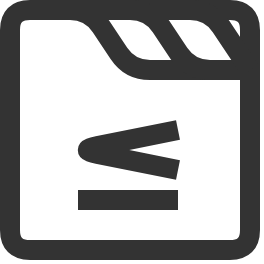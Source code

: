 <mxfile version="22.1.11" type="github">
  <diagram name="ページ1" id="SMYoxfFGcKU21PN9oavQ">
    <mxGraphModel dx="421" dy="330" grid="1" gridSize="10" guides="1" tooltips="1" connect="1" arrows="1" fold="1" page="1" pageScale="1" pageWidth="827" pageHeight="1169" math="0" shadow="0">
      <root>
        <mxCell id="0" />
        <mxCell id="1" parent="0" />
        <mxCell id="7bI6K9M_-s1yWx4aNFLl-32" value="" style="endArrow=none;html=1;rounded=1;strokeWidth=10;startArrow=none;startFill=0;endFill=0;strokeColor=#333333;" edge="1" parent="1">
          <mxGeometry width="50" height="50" relative="1" as="geometry">
            <mxPoint x="60" y="40" as="sourcePoint" />
            <mxPoint x="160" y="70" as="targetPoint" />
            <Array as="points">
              <mxPoint x="160" y="40" />
              <mxPoint x="160" y="160" />
              <mxPoint x="40" y="160" />
              <mxPoint x="40" y="40" />
              <mxPoint x="80" y="40" />
              <mxPoint x="100" y="70" />
            </Array>
          </mxGeometry>
        </mxCell>
        <mxCell id="7bI6K9M_-s1yWx4aNFLl-37" value="" style="endArrow=none;html=1;rounded=1;strokeWidth=10;strokeColor=#333333;" edge="1" parent="1">
          <mxGeometry width="50" height="50" relative="1" as="geometry">
            <mxPoint x="80" y="40" as="sourcePoint" />
            <mxPoint x="160" y="70" as="targetPoint" />
            <Array as="points">
              <mxPoint x="110" y="40" />
              <mxPoint x="130" y="70" />
            </Array>
          </mxGeometry>
        </mxCell>
        <mxCell id="7bI6K9M_-s1yWx4aNFLl-38" value="" style="endArrow=none;html=1;rounded=1;strokeWidth=10;strokeColor=#333333;" edge="1" parent="1">
          <mxGeometry width="50" height="50" relative="1" as="geometry">
            <mxPoint x="110" y="40" as="sourcePoint" />
            <mxPoint x="160" y="70" as="targetPoint" />
            <Array as="points">
              <mxPoint x="140" y="40" />
              <mxPoint x="160" y="70" />
            </Array>
          </mxGeometry>
        </mxCell>
        <mxCell id="7bI6K9M_-s1yWx4aNFLl-53" value="" style="endArrow=none;html=1;rounded=1;strokeWidth=10;strokeColor=#333333;" edge="1" parent="1">
          <mxGeometry width="50" height="50" relative="1" as="geometry">
            <mxPoint x="124" y="120" as="sourcePoint" />
            <mxPoint x="124" y="100" as="targetPoint" />
            <Array as="points">
              <mxPoint x="74" y="110" />
            </Array>
          </mxGeometry>
        </mxCell>
        <mxCell id="7bI6K9M_-s1yWx4aNFLl-55" value="" style="endArrow=none;html=1;rounded=0;strokeWidth=10;strokeColor=#333333;" edge="1" parent="1">
          <mxGeometry width="50" height="50" relative="1" as="geometry">
            <mxPoint x="74" y="135" as="sourcePoint" />
            <mxPoint x="124" y="135" as="targetPoint" />
          </mxGeometry>
        </mxCell>
      </root>
    </mxGraphModel>
  </diagram>
</mxfile>
